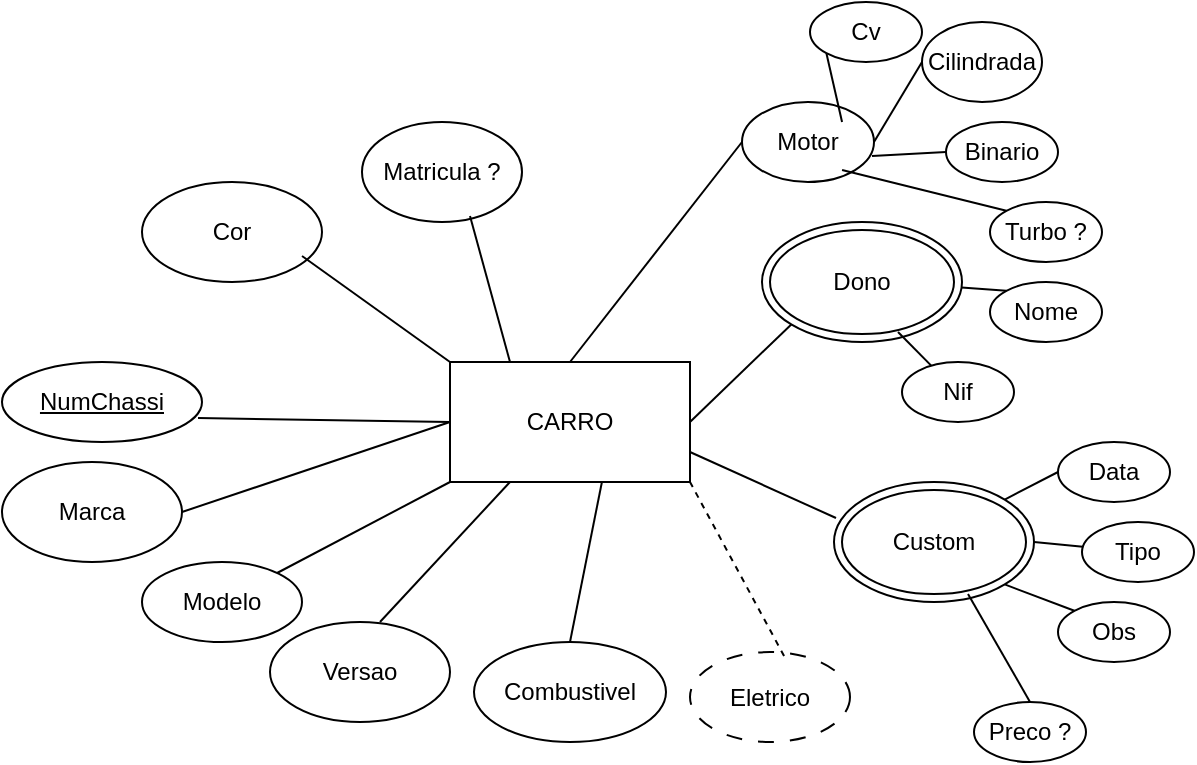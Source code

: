 <mxfile version="28.2.3">
  <diagram name="Página-1" id="38uAZoapUSMVeGQ6MvgP">
    <mxGraphModel dx="786" dy="1674" grid="1" gridSize="10" guides="1" tooltips="1" connect="1" arrows="1" fold="1" page="1" pageScale="1" pageWidth="827" pageHeight="1169" math="0" shadow="0">
      <root>
        <mxCell id="0" />
        <mxCell id="1" parent="0" />
        <mxCell id="ev-j7c1m02h-P1FA38KH-1" value="CARRO" style="rounded=0;whiteSpace=wrap;html=1;" vertex="1" parent="1">
          <mxGeometry x="354" y="140" width="120" height="60" as="geometry" />
        </mxCell>
        <mxCell id="ev-j7c1m02h-P1FA38KH-2" value="Cor" style="ellipse;whiteSpace=wrap;html=1;" vertex="1" parent="1">
          <mxGeometry x="200" y="50" width="90" height="50" as="geometry" />
        </mxCell>
        <mxCell id="ev-j7c1m02h-P1FA38KH-3" value="Marca" style="ellipse;whiteSpace=wrap;html=1;" vertex="1" parent="1">
          <mxGeometry x="130" y="190" width="90" height="50" as="geometry" />
        </mxCell>
        <mxCell id="ev-j7c1m02h-P1FA38KH-4" value="Modelo" style="ellipse;whiteSpace=wrap;html=1;" vertex="1" parent="1">
          <mxGeometry x="200" y="240" width="80" height="40" as="geometry" />
        </mxCell>
        <mxCell id="ev-j7c1m02h-P1FA38KH-5" value="" style="endArrow=none;html=1;rounded=0;entryX=0.889;entryY=0.74;entryDx=0;entryDy=0;entryPerimeter=0;exitX=0;exitY=0;exitDx=0;exitDy=0;" edge="1" parent="1" source="ev-j7c1m02h-P1FA38KH-1" target="ev-j7c1m02h-P1FA38KH-2">
          <mxGeometry width="50" height="50" relative="1" as="geometry">
            <mxPoint x="310" y="140" as="sourcePoint" />
            <mxPoint x="360" y="90" as="targetPoint" />
          </mxGeometry>
        </mxCell>
        <mxCell id="ev-j7c1m02h-P1FA38KH-6" value="NumChassi" style="ellipse;whiteSpace=wrap;html=1;align=center;fontStyle=4;" vertex="1" parent="1">
          <mxGeometry x="130" y="140" width="100" height="40" as="geometry" />
        </mxCell>
        <mxCell id="ev-j7c1m02h-P1FA38KH-7" value="Versao" style="ellipse;whiteSpace=wrap;html=1;" vertex="1" parent="1">
          <mxGeometry x="264" y="270" width="90" height="50" as="geometry" />
        </mxCell>
        <mxCell id="ev-j7c1m02h-P1FA38KH-8" value="Combustivel" style="ellipse;whiteSpace=wrap;html=1;" vertex="1" parent="1">
          <mxGeometry x="366" y="280" width="96" height="50" as="geometry" />
        </mxCell>
        <mxCell id="ev-j7c1m02h-P1FA38KH-9" value="Eletrico" style="ellipse;whiteSpace=wrap;html=1;dashed=1;dashPattern=8 8;" vertex="1" parent="1">
          <mxGeometry x="474" y="285" width="80" height="45" as="geometry" />
        </mxCell>
        <mxCell id="ev-j7c1m02h-P1FA38KH-10" value="" style="endArrow=none;dashed=1;html=1;rounded=0;entryX=1;entryY=1;entryDx=0;entryDy=0;exitX=0.588;exitY=0.044;exitDx=0;exitDy=0;exitPerimeter=0;" edge="1" parent="1" source="ev-j7c1m02h-P1FA38KH-9" target="ev-j7c1m02h-P1FA38KH-1">
          <mxGeometry width="50" height="50" relative="1" as="geometry">
            <mxPoint x="480" y="290" as="sourcePoint" />
            <mxPoint x="530" y="240" as="targetPoint" />
          </mxGeometry>
        </mxCell>
        <mxCell id="ev-j7c1m02h-P1FA38KH-11" value="" style="endArrow=none;html=1;rounded=0;entryX=0;entryY=0.5;entryDx=0;entryDy=0;exitX=0.98;exitY=0.7;exitDx=0;exitDy=0;exitPerimeter=0;" edge="1" parent="1" source="ev-j7c1m02h-P1FA38KH-6" target="ev-j7c1m02h-P1FA38KH-1">
          <mxGeometry width="50" height="50" relative="1" as="geometry">
            <mxPoint x="290" y="210" as="sourcePoint" />
            <mxPoint x="340" y="160" as="targetPoint" />
          </mxGeometry>
        </mxCell>
        <mxCell id="ev-j7c1m02h-P1FA38KH-12" value="" style="endArrow=none;html=1;rounded=0;entryX=0;entryY=0.5;entryDx=0;entryDy=0;exitX=1;exitY=0.5;exitDx=0;exitDy=0;" edge="1" parent="1" source="ev-j7c1m02h-P1FA38KH-3" target="ev-j7c1m02h-P1FA38KH-1">
          <mxGeometry width="50" height="50" relative="1" as="geometry">
            <mxPoint x="280" y="240" as="sourcePoint" />
            <mxPoint x="330" y="190" as="targetPoint" />
          </mxGeometry>
        </mxCell>
        <mxCell id="ev-j7c1m02h-P1FA38KH-13" value="" style="endArrow=none;html=1;rounded=0;entryX=0;entryY=1;entryDx=0;entryDy=0;" edge="1" parent="1" source="ev-j7c1m02h-P1FA38KH-4" target="ev-j7c1m02h-P1FA38KH-1">
          <mxGeometry width="50" height="50" relative="1" as="geometry">
            <mxPoint x="290" y="250" as="sourcePoint" />
            <mxPoint x="340" y="200" as="targetPoint" />
          </mxGeometry>
        </mxCell>
        <mxCell id="ev-j7c1m02h-P1FA38KH-14" value="" style="endArrow=none;html=1;rounded=0;entryX=0.25;entryY=1;entryDx=0;entryDy=0;exitX=0.611;exitY=0;exitDx=0;exitDy=0;exitPerimeter=0;" edge="1" parent="1" source="ev-j7c1m02h-P1FA38KH-7" target="ev-j7c1m02h-P1FA38KH-1">
          <mxGeometry width="50" height="50" relative="1" as="geometry">
            <mxPoint x="330" y="260" as="sourcePoint" />
            <mxPoint x="380" y="210" as="targetPoint" />
          </mxGeometry>
        </mxCell>
        <mxCell id="ev-j7c1m02h-P1FA38KH-15" value="" style="endArrow=none;html=1;rounded=0;entryX=0.633;entryY=1;entryDx=0;entryDy=0;entryPerimeter=0;exitX=0.5;exitY=0;exitDx=0;exitDy=0;" edge="1" parent="1" source="ev-j7c1m02h-P1FA38KH-8" target="ev-j7c1m02h-P1FA38KH-1">
          <mxGeometry width="50" height="50" relative="1" as="geometry">
            <mxPoint x="380" y="260" as="sourcePoint" />
            <mxPoint x="430" y="210" as="targetPoint" />
          </mxGeometry>
        </mxCell>
        <mxCell id="ev-j7c1m02h-P1FA38KH-16" value="Custom" style="ellipse;shape=doubleEllipse;whiteSpace=wrap;html=1;" vertex="1" parent="1">
          <mxGeometry x="546" y="200" width="100" height="60" as="geometry" />
        </mxCell>
        <mxCell id="ev-j7c1m02h-P1FA38KH-17" value="Dono" style="ellipse;shape=doubleEllipse;whiteSpace=wrap;html=1;" vertex="1" parent="1">
          <mxGeometry x="510" y="70" width="100" height="60" as="geometry" />
        </mxCell>
        <mxCell id="ev-j7c1m02h-P1FA38KH-18" value="Matricula ?" style="ellipse;whiteSpace=wrap;html=1;" vertex="1" parent="1">
          <mxGeometry x="310" y="20" width="80" height="50" as="geometry" />
        </mxCell>
        <mxCell id="ev-j7c1m02h-P1FA38KH-19" value="Motor" style="ellipse;whiteSpace=wrap;html=1;" vertex="1" parent="1">
          <mxGeometry x="500" y="10" width="66" height="40" as="geometry" />
        </mxCell>
        <mxCell id="ev-j7c1m02h-P1FA38KH-20" value="Cv" style="ellipse;whiteSpace=wrap;html=1;" vertex="1" parent="1">
          <mxGeometry x="534" y="-40" width="56" height="30" as="geometry" />
        </mxCell>
        <mxCell id="ev-j7c1m02h-P1FA38KH-21" value="Cilindrada" style="ellipse;whiteSpace=wrap;html=1;" vertex="1" parent="1">
          <mxGeometry x="590" y="-30" width="60" height="40" as="geometry" />
        </mxCell>
        <mxCell id="ev-j7c1m02h-P1FA38KH-23" value="Binario" style="ellipse;whiteSpace=wrap;html=1;" vertex="1" parent="1">
          <mxGeometry x="602" y="20" width="56" height="30" as="geometry" />
        </mxCell>
        <mxCell id="ev-j7c1m02h-P1FA38KH-24" value="Turbo ?" style="ellipse;whiteSpace=wrap;html=1;" vertex="1" parent="1">
          <mxGeometry x="624" y="60" width="56" height="30" as="geometry" />
        </mxCell>
        <mxCell id="ev-j7c1m02h-P1FA38KH-25" value="Nome" style="ellipse;whiteSpace=wrap;html=1;" vertex="1" parent="1">
          <mxGeometry x="624" y="100" width="56" height="30" as="geometry" />
        </mxCell>
        <mxCell id="ev-j7c1m02h-P1FA38KH-26" value="Nif" style="ellipse;whiteSpace=wrap;html=1;" vertex="1" parent="1">
          <mxGeometry x="580" y="140" width="56" height="30" as="geometry" />
        </mxCell>
        <mxCell id="ev-j7c1m02h-P1FA38KH-27" value="" style="endArrow=none;html=1;rounded=0;entryX=0;entryY=1;entryDx=0;entryDy=0;exitX=0.758;exitY=0.25;exitDx=0;exitDy=0;exitPerimeter=0;" edge="1" parent="1" source="ev-j7c1m02h-P1FA38KH-19" target="ev-j7c1m02h-P1FA38KH-20">
          <mxGeometry width="50" height="50" relative="1" as="geometry">
            <mxPoint x="530" y="30" as="sourcePoint" />
            <mxPoint x="580" y="-20" as="targetPoint" />
          </mxGeometry>
        </mxCell>
        <mxCell id="ev-j7c1m02h-P1FA38KH-28" value="" style="endArrow=none;html=1;rounded=0;exitX=0.25;exitY=0;exitDx=0;exitDy=0;entryX=0.675;entryY=0.94;entryDx=0;entryDy=0;entryPerimeter=0;" edge="1" parent="1" source="ev-j7c1m02h-P1FA38KH-1" target="ev-j7c1m02h-P1FA38KH-18">
          <mxGeometry width="50" height="50" relative="1" as="geometry">
            <mxPoint x="330" y="110" as="sourcePoint" />
            <mxPoint x="380" y="60" as="targetPoint" />
          </mxGeometry>
        </mxCell>
        <mxCell id="ev-j7c1m02h-P1FA38KH-29" value="" style="endArrow=none;html=1;rounded=0;exitX=0.5;exitY=0;exitDx=0;exitDy=0;entryX=0;entryY=0.5;entryDx=0;entryDy=0;" edge="1" parent="1" source="ev-j7c1m02h-P1FA38KH-1" target="ev-j7c1m02h-P1FA38KH-19">
          <mxGeometry width="50" height="50" relative="1" as="geometry">
            <mxPoint x="420" y="140" as="sourcePoint" />
            <mxPoint x="470" y="90" as="targetPoint" />
          </mxGeometry>
        </mxCell>
        <mxCell id="ev-j7c1m02h-P1FA38KH-30" value="" style="endArrow=none;html=1;rounded=0;entryX=0;entryY=1;entryDx=0;entryDy=0;exitX=1;exitY=0.5;exitDx=0;exitDy=0;" edge="1" parent="1" source="ev-j7c1m02h-P1FA38KH-1" target="ev-j7c1m02h-P1FA38KH-17">
          <mxGeometry width="50" height="50" relative="1" as="geometry">
            <mxPoint x="480" y="170" as="sourcePoint" />
            <mxPoint x="520" y="110" as="targetPoint" />
          </mxGeometry>
        </mxCell>
        <mxCell id="ev-j7c1m02h-P1FA38KH-31" value="Preco ?" style="ellipse;whiteSpace=wrap;html=1;" vertex="1" parent="1">
          <mxGeometry x="616" y="310" width="56" height="30" as="geometry" />
        </mxCell>
        <mxCell id="ev-j7c1m02h-P1FA38KH-32" value="Obs" style="ellipse;whiteSpace=wrap;html=1;" vertex="1" parent="1">
          <mxGeometry x="658" y="260" width="56" height="30" as="geometry" />
        </mxCell>
        <mxCell id="ev-j7c1m02h-P1FA38KH-33" value="Tipo" style="ellipse;whiteSpace=wrap;html=1;" vertex="1" parent="1">
          <mxGeometry x="670" y="220" width="56" height="30" as="geometry" />
        </mxCell>
        <mxCell id="ev-j7c1m02h-P1FA38KH-34" value="Data" style="ellipse;whiteSpace=wrap;html=1;" vertex="1" parent="1">
          <mxGeometry x="658" y="180" width="56" height="30" as="geometry" />
        </mxCell>
        <mxCell id="ev-j7c1m02h-P1FA38KH-35" value="" style="endArrow=none;html=1;rounded=0;entryX=0.67;entryY=0.933;entryDx=0;entryDy=0;entryPerimeter=0;exitX=0.5;exitY=0;exitDx=0;exitDy=0;" edge="1" parent="1" source="ev-j7c1m02h-P1FA38KH-31" target="ev-j7c1m02h-P1FA38KH-16">
          <mxGeometry width="50" height="50" relative="1" as="geometry">
            <mxPoint x="570" y="310" as="sourcePoint" />
            <mxPoint x="620" y="260" as="targetPoint" />
          </mxGeometry>
        </mxCell>
        <mxCell id="ev-j7c1m02h-P1FA38KH-36" value="" style="endArrow=none;html=1;rounded=0;entryX=1;entryY=1;entryDx=0;entryDy=0;exitX=0;exitY=0;exitDx=0;exitDy=0;" edge="1" parent="1" source="ev-j7c1m02h-P1FA38KH-32" target="ev-j7c1m02h-P1FA38KH-16">
          <mxGeometry width="50" height="50" relative="1" as="geometry">
            <mxPoint x="590" y="290" as="sourcePoint" />
            <mxPoint x="640" y="240" as="targetPoint" />
          </mxGeometry>
        </mxCell>
        <mxCell id="ev-j7c1m02h-P1FA38KH-37" value="" style="endArrow=none;html=1;rounded=0;entryX=1;entryY=0.5;entryDx=0;entryDy=0;" edge="1" parent="1" source="ev-j7c1m02h-P1FA38KH-33" target="ev-j7c1m02h-P1FA38KH-16">
          <mxGeometry width="50" height="50" relative="1" as="geometry">
            <mxPoint x="710" y="320" as="sourcePoint" />
            <mxPoint x="760" y="270" as="targetPoint" />
          </mxGeometry>
        </mxCell>
        <mxCell id="ev-j7c1m02h-P1FA38KH-38" value="" style="endArrow=none;html=1;rounded=0;entryX=1;entryY=0.75;entryDx=0;entryDy=0;exitX=0.01;exitY=0.3;exitDx=0;exitDy=0;exitPerimeter=0;" edge="1" parent="1" source="ev-j7c1m02h-P1FA38KH-16" target="ev-j7c1m02h-P1FA38KH-1">
          <mxGeometry width="50" height="50" relative="1" as="geometry">
            <mxPoint x="530" y="210" as="sourcePoint" />
            <mxPoint x="580" y="160" as="targetPoint" />
          </mxGeometry>
        </mxCell>
        <mxCell id="ev-j7c1m02h-P1FA38KH-39" value="" style="endArrow=none;html=1;rounded=0;entryX=0;entryY=0.5;entryDx=0;entryDy=0;exitX=1;exitY=0;exitDx=0;exitDy=0;" edge="1" parent="1" source="ev-j7c1m02h-P1FA38KH-16" target="ev-j7c1m02h-P1FA38KH-34">
          <mxGeometry width="50" height="50" relative="1" as="geometry">
            <mxPoint x="620" y="230" as="sourcePoint" />
            <mxPoint x="670" y="180" as="targetPoint" />
          </mxGeometry>
        </mxCell>
        <mxCell id="ev-j7c1m02h-P1FA38KH-40" value="" style="endArrow=none;html=1;rounded=0;entryX=0;entryY=0.5;entryDx=0;entryDy=0;exitX=1;exitY=0.5;exitDx=0;exitDy=0;" edge="1" parent="1" source="ev-j7c1m02h-P1FA38KH-19" target="ev-j7c1m02h-P1FA38KH-21">
          <mxGeometry width="50" height="50" relative="1" as="geometry">
            <mxPoint x="540" y="70" as="sourcePoint" />
            <mxPoint x="590" y="20" as="targetPoint" />
          </mxGeometry>
        </mxCell>
        <mxCell id="ev-j7c1m02h-P1FA38KH-41" value="" style="endArrow=none;html=1;rounded=0;entryX=0;entryY=0.5;entryDx=0;entryDy=0;exitX=0.985;exitY=0.675;exitDx=0;exitDy=0;exitPerimeter=0;" edge="1" parent="1" source="ev-j7c1m02h-P1FA38KH-19" target="ev-j7c1m02h-P1FA38KH-23">
          <mxGeometry width="50" height="50" relative="1" as="geometry">
            <mxPoint x="560" y="80" as="sourcePoint" />
            <mxPoint x="610" y="30" as="targetPoint" />
          </mxGeometry>
        </mxCell>
        <mxCell id="ev-j7c1m02h-P1FA38KH-42" value="" style="endArrow=none;html=1;rounded=0;entryX=0;entryY=0;entryDx=0;entryDy=0;exitX=0.758;exitY=0.85;exitDx=0;exitDy=0;exitPerimeter=0;" edge="1" parent="1" source="ev-j7c1m02h-P1FA38KH-19" target="ev-j7c1m02h-P1FA38KH-24">
          <mxGeometry width="50" height="50" relative="1" as="geometry">
            <mxPoint x="560" y="90" as="sourcePoint" />
            <mxPoint x="610" y="40" as="targetPoint" />
          </mxGeometry>
        </mxCell>
        <mxCell id="ev-j7c1m02h-P1FA38KH-43" value="" style="endArrow=none;html=1;rounded=0;entryX=0;entryY=0;entryDx=0;entryDy=0;" edge="1" parent="1" source="ev-j7c1m02h-P1FA38KH-17" target="ev-j7c1m02h-P1FA38KH-25">
          <mxGeometry width="50" height="50" relative="1" as="geometry">
            <mxPoint x="580" y="150" as="sourcePoint" />
            <mxPoint x="630" y="100" as="targetPoint" />
          </mxGeometry>
        </mxCell>
        <mxCell id="ev-j7c1m02h-P1FA38KH-44" value="" style="endArrow=none;html=1;rounded=0;entryX=0.68;entryY=0.917;entryDx=0;entryDy=0;entryPerimeter=0;" edge="1" parent="1" source="ev-j7c1m02h-P1FA38KH-26" target="ev-j7c1m02h-P1FA38KH-17">
          <mxGeometry width="50" height="50" relative="1" as="geometry">
            <mxPoint x="509.289" y="205" as="sourcePoint" />
            <mxPoint x="509.289" y="155" as="targetPoint" />
          </mxGeometry>
        </mxCell>
      </root>
    </mxGraphModel>
  </diagram>
</mxfile>
